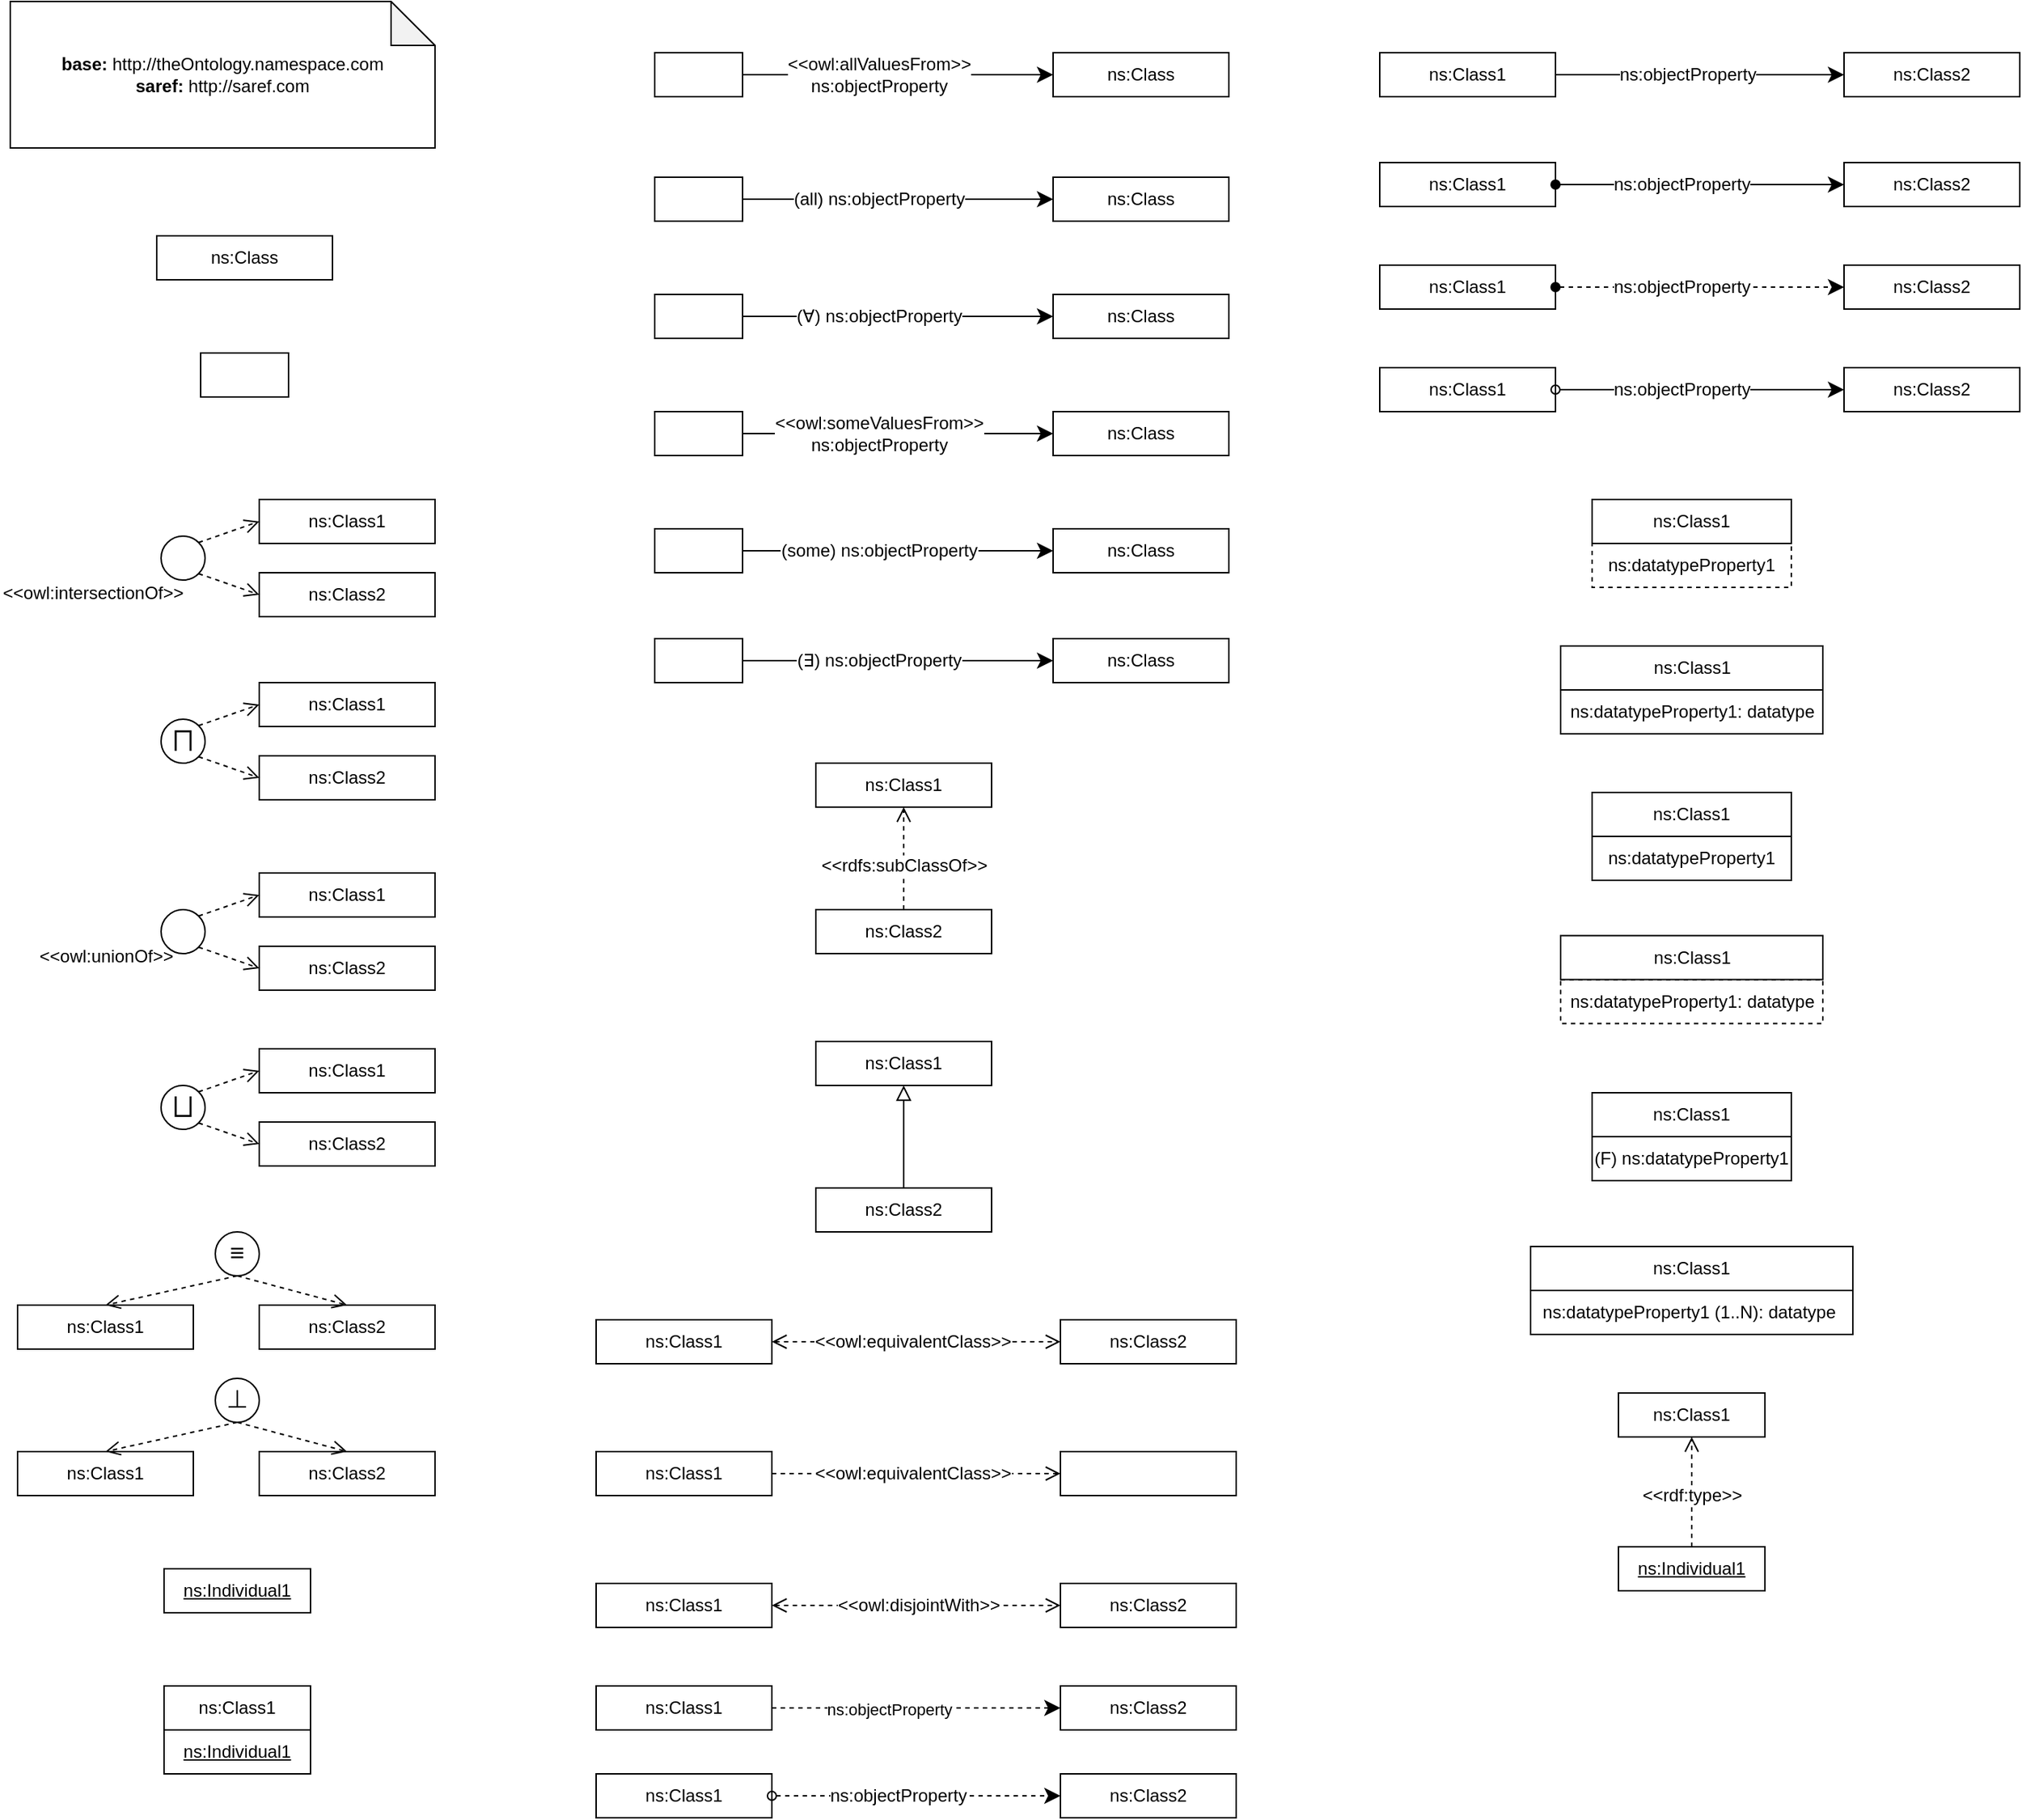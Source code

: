 <mxfile version="13.0.7" type="device"><diagram id="vLfYv7ldtUA15-8ShO6o" name="Page-1"><mxGraphModel dx="1174" dy="214" grid="1" gridSize="10" guides="1" tooltips="1" connect="1" arrows="1" fold="1" page="1" pageScale="1" pageWidth="827" pageHeight="1169" math="0" shadow="0"><root><mxCell id="0"/><mxCell id="1" parent="0"/><mxCell id="CpH8E8CzqwjmlPlX2AbG-1" value="&lt;div&gt;&lt;b&gt;base:&lt;/b&gt; http://theOntology.namespace.com&lt;/div&gt;&lt;div&gt;&lt;b&gt;saref:&lt;/b&gt; http://saref.com&lt;br&gt;&lt;/div&gt;" style="shape=note;whiteSpace=wrap;html=1;backgroundOutline=1;darkOpacity=0.05;" parent="1" vertex="1"><mxGeometry x="-740" y="40" width="290" height="100" as="geometry"/></mxCell><mxCell id="CpH8E8CzqwjmlPlX2AbG-3" value="" style="rounded=0;whiteSpace=wrap;html=1;snapToPoint=1;points=[[0.1,0],[0.2,0],[0.3,0],[0.4,0],[0.5,0],[0.6,0],[0.7,0],[0.8,0],[0.9,0],[0,0.1],[0,0.3],[0,0.5],[0,0.7],[0,0.9],[0.1,1],[0.2,1],[0.3,1],[0.4,1],[0.5,1],[0.6,1],[0.7,1],[0.8,1],[0.9,1],[1,0.1],[1,0.3],[1,0.5],[1,0.7],[1,0.9]];" parent="1" vertex="1"><mxGeometry x="-610" y="280" width="60" height="30" as="geometry"/></mxCell><mxCell id="RESOcm9XXwlTonsWA9ML-3" value="" style="ellipse;whiteSpace=wrap;html=1;aspect=fixed;" parent="1" vertex="1"><mxGeometry x="-637" y="405" width="30" height="30" as="geometry"/></mxCell><mxCell id="RESOcm9XXwlTonsWA9ML-4" value="ns:Class1" style="rounded=0;whiteSpace=wrap;html=1;snapToPoint=1;points=[[0.1,0],[0.2,0],[0.3,0],[0.4,0],[0.5,0],[0.6,0],[0.7,0],[0.8,0],[0.9,0],[0,0.1],[0,0.3],[0,0.5],[0,0.7],[0,0.9],[0.1,1],[0.2,1],[0.3,1],[0.4,1],[0.5,1],[0.6,1],[0.7,1],[0.8,1],[0.9,1],[1,0.1],[1,0.3],[1,0.5],[1,0.7],[1,0.9]];" parent="1" vertex="1"><mxGeometry x="-570" y="380" width="120" height="30" as="geometry"/></mxCell><mxCell id="RESOcm9XXwlTonsWA9ML-5" value="ns:Class2" style="rounded=0;whiteSpace=wrap;html=1;snapToPoint=1;points=[[0.1,0],[0.2,0],[0.3,0],[0.4,0],[0.5,0],[0.6,0],[0.7,0],[0.8,0],[0.9,0],[0,0.1],[0,0.3],[0,0.5],[0,0.7],[0,0.9],[0.1,1],[0.2,1],[0.3,1],[0.4,1],[0.5,1],[0.6,1],[0.7,1],[0.8,1],[0.9,1],[1,0.1],[1,0.3],[1,0.5],[1,0.7],[1,0.9]];" parent="1" vertex="1"><mxGeometry x="-570" y="430" width="120" height="30" as="geometry"/></mxCell><mxCell id="RESOcm9XXwlTonsWA9ML-6" value="" style="endArrow=open;html=1;fontColor=#000099;exitX=1;exitY=0;exitDx=0;exitDy=0;endFill=0;dashed=1;entryX=0;entryY=0.5;entryDx=0;entryDy=0;endSize=8;" parent="1" source="RESOcm9XXwlTonsWA9ML-3" target="RESOcm9XXwlTonsWA9ML-4" edge="1"><mxGeometry width="50" height="50" relative="1" as="geometry"><mxPoint x="-785" y="430" as="sourcePoint"/><mxPoint x="-627" y="430" as="targetPoint"/></mxGeometry></mxCell><mxCell id="RESOcm9XXwlTonsWA9ML-7" value="" style="endArrow=open;html=1;fontColor=#000099;exitX=1;exitY=1;exitDx=0;exitDy=0;endFill=0;dashed=1;entryX=0;entryY=0.5;entryDx=0;entryDy=0;endSize=8;" parent="1" source="RESOcm9XXwlTonsWA9ML-3" target="RESOcm9XXwlTonsWA9ML-5" edge="1"><mxGeometry width="50" height="50" relative="1" as="geometry"><mxPoint x="-601.393" y="419.393" as="sourcePoint"/><mxPoint x="-560" y="405" as="targetPoint"/></mxGeometry></mxCell><mxCell id="RESOcm9XXwlTonsWA9ML-8" value="&amp;lt;&amp;lt;owl:intersectionOf&amp;gt;&amp;gt;" style="text;whiteSpace=wrap;html=1;" parent="1" vertex="1"><mxGeometry x="-747" y="430" width="150" height="30" as="geometry"/></mxCell><mxCell id="RESOcm9XXwlTonsWA9ML-9" value="&lt;font style=&quot;font-size: 17px;&quot;&gt;⨅&lt;/font&gt;" style="ellipse;whiteSpace=wrap;html=1;aspect=fixed;fontSize=17;" parent="1" vertex="1"><mxGeometry x="-637" y="530" width="30" height="30" as="geometry"/></mxCell><mxCell id="RESOcm9XXwlTonsWA9ML-10" value="ns:Class1" style="rounded=0;whiteSpace=wrap;html=1;snapToPoint=1;points=[[0.1,0],[0.2,0],[0.3,0],[0.4,0],[0.5,0],[0.6,0],[0.7,0],[0.8,0],[0.9,0],[0,0.1],[0,0.3],[0,0.5],[0,0.7],[0,0.9],[0.1,1],[0.2,1],[0.3,1],[0.4,1],[0.5,1],[0.6,1],[0.7,1],[0.8,1],[0.9,1],[1,0.1],[1,0.3],[1,0.5],[1,0.7],[1,0.9]];" parent="1" vertex="1"><mxGeometry x="-570" y="505" width="120" height="30" as="geometry"/></mxCell><mxCell id="RESOcm9XXwlTonsWA9ML-11" value="ns:Class2" style="rounded=0;whiteSpace=wrap;html=1;snapToPoint=1;points=[[0.1,0],[0.2,0],[0.3,0],[0.4,0],[0.5,0],[0.6,0],[0.7,0],[0.8,0],[0.9,0],[0,0.1],[0,0.3],[0,0.5],[0,0.7],[0,0.9],[0.1,1],[0.2,1],[0.3,1],[0.4,1],[0.5,1],[0.6,1],[0.7,1],[0.8,1],[0.9,1],[1,0.1],[1,0.3],[1,0.5],[1,0.7],[1,0.9]];" parent="1" vertex="1"><mxGeometry x="-570" y="555" width="120" height="30" as="geometry"/></mxCell><mxCell id="RESOcm9XXwlTonsWA9ML-12" value="" style="endArrow=open;html=1;fontColor=#000099;exitX=1;exitY=0;exitDx=0;exitDy=0;endFill=0;dashed=1;entryX=0;entryY=0.5;entryDx=0;entryDy=0;endSize=8;" parent="1" source="RESOcm9XXwlTonsWA9ML-9" target="RESOcm9XXwlTonsWA9ML-10" edge="1"><mxGeometry width="50" height="50" relative="1" as="geometry"><mxPoint x="-785" y="555" as="sourcePoint"/><mxPoint x="-627" y="555" as="targetPoint"/></mxGeometry></mxCell><mxCell id="RESOcm9XXwlTonsWA9ML-13" value="" style="endArrow=open;html=1;fontColor=#000099;exitX=1;exitY=1;exitDx=0;exitDy=0;endFill=0;dashed=1;entryX=0;entryY=0.5;entryDx=0;entryDy=0;endSize=8;" parent="1" source="RESOcm9XXwlTonsWA9ML-9" target="RESOcm9XXwlTonsWA9ML-11" edge="1"><mxGeometry width="50" height="50" relative="1" as="geometry"><mxPoint x="-601.393" y="544.393" as="sourcePoint"/><mxPoint x="-560" y="530" as="targetPoint"/></mxGeometry></mxCell><mxCell id="RESOcm9XXwlTonsWA9ML-14" value="" style="ellipse;whiteSpace=wrap;html=1;aspect=fixed;" parent="1" vertex="1"><mxGeometry x="-637" y="660" width="30" height="30" as="geometry"/></mxCell><mxCell id="RESOcm9XXwlTonsWA9ML-15" value="ns:Class1" style="rounded=0;whiteSpace=wrap;html=1;snapToPoint=1;points=[[0.1,0],[0.2,0],[0.3,0],[0.4,0],[0.5,0],[0.6,0],[0.7,0],[0.8,0],[0.9,0],[0,0.1],[0,0.3],[0,0.5],[0,0.7],[0,0.9],[0.1,1],[0.2,1],[0.3,1],[0.4,1],[0.5,1],[0.6,1],[0.7,1],[0.8,1],[0.9,1],[1,0.1],[1,0.3],[1,0.5],[1,0.7],[1,0.9]];" parent="1" vertex="1"><mxGeometry x="-570" y="635" width="120" height="30" as="geometry"/></mxCell><mxCell id="RESOcm9XXwlTonsWA9ML-16" value="ns:Class2" style="rounded=0;whiteSpace=wrap;html=1;snapToPoint=1;points=[[0.1,0],[0.2,0],[0.3,0],[0.4,0],[0.5,0],[0.6,0],[0.7,0],[0.8,0],[0.9,0],[0,0.1],[0,0.3],[0,0.5],[0,0.7],[0,0.9],[0.1,1],[0.2,1],[0.3,1],[0.4,1],[0.5,1],[0.6,1],[0.7,1],[0.8,1],[0.9,1],[1,0.1],[1,0.3],[1,0.5],[1,0.7],[1,0.9]];" parent="1" vertex="1"><mxGeometry x="-570" y="685" width="120" height="30" as="geometry"/></mxCell><mxCell id="RESOcm9XXwlTonsWA9ML-17" value="" style="endArrow=open;html=1;fontColor=#000099;exitX=1;exitY=0;exitDx=0;exitDy=0;endFill=0;dashed=1;entryX=0;entryY=0.5;entryDx=0;entryDy=0;endSize=8;" parent="1" source="RESOcm9XXwlTonsWA9ML-14" target="RESOcm9XXwlTonsWA9ML-15" edge="1"><mxGeometry width="50" height="50" relative="1" as="geometry"><mxPoint x="-785" y="685" as="sourcePoint"/><mxPoint x="-627" y="685" as="targetPoint"/></mxGeometry></mxCell><mxCell id="RESOcm9XXwlTonsWA9ML-18" value="" style="endArrow=open;html=1;fontColor=#000099;exitX=1;exitY=1;exitDx=0;exitDy=0;endFill=0;dashed=1;entryX=0;entryY=0.5;entryDx=0;entryDy=0;endSize=8;" parent="1" source="RESOcm9XXwlTonsWA9ML-14" target="RESOcm9XXwlTonsWA9ML-16" edge="1"><mxGeometry width="50" height="50" relative="1" as="geometry"><mxPoint x="-601.393" y="674.393" as="sourcePoint"/><mxPoint x="-560" y="660" as="targetPoint"/></mxGeometry></mxCell><mxCell id="RESOcm9XXwlTonsWA9ML-19" value="&amp;lt;&amp;lt;owl:unionOf&amp;gt;&amp;gt;" style="text;whiteSpace=wrap;html=1;" parent="1" vertex="1"><mxGeometry x="-722" y="677.75" width="120" height="30" as="geometry"/></mxCell><mxCell id="RESOcm9XXwlTonsWA9ML-20" value="ns:Class" style="rounded=0;whiteSpace=wrap;html=1;snapToPoint=1;points=[[0.1,0],[0.2,0],[0.3,0],[0.4,0],[0.5,0],[0.6,0],[0.7,0],[0.8,0],[0.9,0],[0,0.1],[0,0.3],[0,0.5],[0,0.7],[0,0.9],[0.1,1],[0.2,1],[0.3,1],[0.4,1],[0.5,1],[0.6,1],[0.7,1],[0.8,1],[0.9,1],[1,0.1],[1,0.3],[1,0.5],[1,0.7],[1,0.9]];" parent="1" vertex="1"><mxGeometry x="-640" y="200" width="120" height="30" as="geometry"/></mxCell><mxCell id="RESOcm9XXwlTonsWA9ML-21" value="&lt;span class=&quot;st&quot;&gt;⨆&lt;/span&gt;" style="ellipse;whiteSpace=wrap;html=1;aspect=fixed;fontSize=17;" parent="1" vertex="1"><mxGeometry x="-637" y="780" width="30" height="30" as="geometry"/></mxCell><mxCell id="RESOcm9XXwlTonsWA9ML-22" value="ns:Class1" style="rounded=0;whiteSpace=wrap;html=1;snapToPoint=1;points=[[0.1,0],[0.2,0],[0.3,0],[0.4,0],[0.5,0],[0.6,0],[0.7,0],[0.8,0],[0.9,0],[0,0.1],[0,0.3],[0,0.5],[0,0.7],[0,0.9],[0.1,1],[0.2,1],[0.3,1],[0.4,1],[0.5,1],[0.6,1],[0.7,1],[0.8,1],[0.9,1],[1,0.1],[1,0.3],[1,0.5],[1,0.7],[1,0.9]];" parent="1" vertex="1"><mxGeometry x="-570" y="755" width="120" height="30" as="geometry"/></mxCell><mxCell id="RESOcm9XXwlTonsWA9ML-23" value="ns:Class2" style="rounded=0;whiteSpace=wrap;html=1;snapToPoint=1;points=[[0.1,0],[0.2,0],[0.3,0],[0.4,0],[0.5,0],[0.6,0],[0.7,0],[0.8,0],[0.9,0],[0,0.1],[0,0.3],[0,0.5],[0,0.7],[0,0.9],[0.1,1],[0.2,1],[0.3,1],[0.4,1],[0.5,1],[0.6,1],[0.7,1],[0.8,1],[0.9,1],[1,0.1],[1,0.3],[1,0.5],[1,0.7],[1,0.9]];" parent="1" vertex="1"><mxGeometry x="-570" y="805" width="120" height="30" as="geometry"/></mxCell><mxCell id="RESOcm9XXwlTonsWA9ML-24" value="" style="endArrow=open;html=1;fontColor=#000099;exitX=1;exitY=0;exitDx=0;exitDy=0;endFill=0;dashed=1;entryX=0;entryY=0.5;entryDx=0;entryDy=0;endSize=8;" parent="1" source="RESOcm9XXwlTonsWA9ML-21" target="RESOcm9XXwlTonsWA9ML-22" edge="1"><mxGeometry width="50" height="50" relative="1" as="geometry"><mxPoint x="-785" y="805" as="sourcePoint"/><mxPoint x="-627" y="805" as="targetPoint"/></mxGeometry></mxCell><mxCell id="RESOcm9XXwlTonsWA9ML-25" value="" style="endArrow=open;html=1;fontColor=#000099;exitX=1;exitY=1;exitDx=0;exitDy=0;endFill=0;dashed=1;entryX=0;entryY=0.5;entryDx=0;entryDy=0;endSize=8;" parent="1" source="RESOcm9XXwlTonsWA9ML-21" target="RESOcm9XXwlTonsWA9ML-23" edge="1"><mxGeometry width="50" height="50" relative="1" as="geometry"><mxPoint x="-601.393" y="794.393" as="sourcePoint"/><mxPoint x="-560" y="780" as="targetPoint"/></mxGeometry></mxCell><mxCell id="RESOcm9XXwlTonsWA9ML-26" value="≡" style="ellipse;whiteSpace=wrap;html=1;aspect=fixed;fontSize=17;" parent="1" vertex="1"><mxGeometry x="-600" y="880" width="30" height="30" as="geometry"/></mxCell><mxCell id="RESOcm9XXwlTonsWA9ML-27" value="ns:Class1" style="rounded=0;whiteSpace=wrap;html=1;snapToPoint=1;points=[[0.1,0],[0.2,0],[0.3,0],[0.4,0],[0.5,0],[0.6,0],[0.7,0],[0.8,0],[0.9,0],[0,0.1],[0,0.3],[0,0.5],[0,0.7],[0,0.9],[0.1,1],[0.2,1],[0.3,1],[0.4,1],[0.5,1],[0.6,1],[0.7,1],[0.8,1],[0.9,1],[1,0.1],[1,0.3],[1,0.5],[1,0.7],[1,0.9]];" parent="1" vertex="1"><mxGeometry x="-735" y="930" width="120" height="30" as="geometry"/></mxCell><mxCell id="RESOcm9XXwlTonsWA9ML-28" value="ns:Class2" style="rounded=0;whiteSpace=wrap;html=1;snapToPoint=1;points=[[0.1,0],[0.2,0],[0.3,0],[0.4,0],[0.5,0],[0.6,0],[0.7,0],[0.8,0],[0.9,0],[0,0.1],[0,0.3],[0,0.5],[0,0.7],[0,0.9],[0.1,1],[0.2,1],[0.3,1],[0.4,1],[0.5,1],[0.6,1],[0.7,1],[0.8,1],[0.9,1],[1,0.1],[1,0.3],[1,0.5],[1,0.7],[1,0.9]];" parent="1" vertex="1"><mxGeometry x="-570" y="930" width="120" height="30" as="geometry"/></mxCell><mxCell id="RESOcm9XXwlTonsWA9ML-29" value="" style="endArrow=open;html=1;fontColor=#000099;endFill=0;dashed=1;endSize=8;entryX=0.5;entryY=0;entryDx=0;entryDy=0;exitX=0.5;exitY=1;exitDx=0;exitDy=0;" parent="1" source="RESOcm9XXwlTonsWA9ML-26" target="RESOcm9XXwlTonsWA9ML-27" edge="1"><mxGeometry width="50" height="50" relative="1" as="geometry"><mxPoint x="-585" y="910.0" as="sourcePoint"/><mxPoint x="-735" y="920" as="targetPoint"/></mxGeometry></mxCell><mxCell id="RESOcm9XXwlTonsWA9ML-30" value="" style="endArrow=open;html=1;fontColor=#000099;endFill=0;dashed=1;entryX=0.5;entryY=0;entryDx=0;entryDy=0;endSize=8;exitX=0.5;exitY=1;exitDx=0;exitDy=0;" parent="1" source="RESOcm9XXwlTonsWA9ML-26" target="RESOcm9XXwlTonsWA9ML-28" edge="1"><mxGeometry width="50" height="50" relative="1" as="geometry"><mxPoint x="-530" y="906" as="sourcePoint"/><mxPoint x="-583" y="905" as="targetPoint"/></mxGeometry></mxCell><mxCell id="RESOcm9XXwlTonsWA9ML-31" value="⊥" style="ellipse;whiteSpace=wrap;html=1;aspect=fixed;fontSize=17;" parent="1" vertex="1"><mxGeometry x="-600" y="980" width="30" height="30" as="geometry"/></mxCell><mxCell id="RESOcm9XXwlTonsWA9ML-32" value="ns:Class1" style="rounded=0;whiteSpace=wrap;html=1;snapToPoint=1;points=[[0.1,0],[0.2,0],[0.3,0],[0.4,0],[0.5,0],[0.6,0],[0.7,0],[0.8,0],[0.9,0],[0,0.1],[0,0.3],[0,0.5],[0,0.7],[0,0.9],[0.1,1],[0.2,1],[0.3,1],[0.4,1],[0.5,1],[0.6,1],[0.7,1],[0.8,1],[0.9,1],[1,0.1],[1,0.3],[1,0.5],[1,0.7],[1,0.9]];" parent="1" vertex="1"><mxGeometry x="-735" y="1030" width="120" height="30" as="geometry"/></mxCell><mxCell id="RESOcm9XXwlTonsWA9ML-33" value="ns:Class2" style="rounded=0;whiteSpace=wrap;html=1;snapToPoint=1;points=[[0.1,0],[0.2,0],[0.3,0],[0.4,0],[0.5,0],[0.6,0],[0.7,0],[0.8,0],[0.9,0],[0,0.1],[0,0.3],[0,0.5],[0,0.7],[0,0.9],[0.1,1],[0.2,1],[0.3,1],[0.4,1],[0.5,1],[0.6,1],[0.7,1],[0.8,1],[0.9,1],[1,0.1],[1,0.3],[1,0.5],[1,0.7],[1,0.9]];" parent="1" vertex="1"><mxGeometry x="-570" y="1030" width="120" height="30" as="geometry"/></mxCell><mxCell id="RESOcm9XXwlTonsWA9ML-34" value="" style="endArrow=open;html=1;fontColor=#000099;endFill=0;dashed=1;endSize=8;entryX=0.5;entryY=0;entryDx=0;entryDy=0;exitX=0.5;exitY=1;exitDx=0;exitDy=0;" parent="1" source="RESOcm9XXwlTonsWA9ML-31" target="RESOcm9XXwlTonsWA9ML-32" edge="1"><mxGeometry width="50" height="50" relative="1" as="geometry"><mxPoint x="-585.0" y="1010" as="sourcePoint"/><mxPoint x="-735" y="1020" as="targetPoint"/></mxGeometry></mxCell><mxCell id="RESOcm9XXwlTonsWA9ML-35" value="" style="endArrow=open;html=1;fontColor=#000099;endFill=0;dashed=1;entryX=0.5;entryY=0;entryDx=0;entryDy=0;endSize=8;exitX=0.5;exitY=1;exitDx=0;exitDy=0;" parent="1" source="RESOcm9XXwlTonsWA9ML-31" target="RESOcm9XXwlTonsWA9ML-33" edge="1"><mxGeometry width="50" height="50" relative="1" as="geometry"><mxPoint x="-530" y="1006" as="sourcePoint"/><mxPoint x="-583" y="1005" as="targetPoint"/></mxGeometry></mxCell><mxCell id="CNnRpFoCZ1NMO9MdKtey-1" value="&lt;u&gt;ns:Individual1&lt;/u&gt;" style="rounded=0;whiteSpace=wrap;html=1;snapToPoint=1;points=[[0.1,0],[0.2,0],[0.3,0],[0.4,0],[0.5,0],[0.6,0],[0.7,0],[0.8,0],[0.9,0],[0,0.1],[0,0.3],[0,0.5],[0,0.7],[0,0.9],[0.1,1],[0.2,1],[0.3,1],[0.4,1],[0.5,1],[0.6,1],[0.7,1],[0.8,1],[0.9,1],[1,0.1],[1,0.3],[1,0.5],[1,0.7],[1,0.9]];" parent="1" vertex="1"><mxGeometry x="-635" y="1110" width="100" height="30" as="geometry"/></mxCell><mxCell id="CNnRpFoCZ1NMO9MdKtey-2" value="ns:Class1" style="rounded=0;whiteSpace=wrap;html=1;snapToPoint=1;points=[[0.1,0],[0.2,0],[0.3,0],[0.4,0],[0.5,0],[0.6,0],[0.7,0],[0.8,0],[0.9,0],[0,0.1],[0,0.3],[0,0.5],[0,0.7],[0,0.9],[0.1,1],[0.2,1],[0.3,1],[0.4,1],[0.5,1],[0.6,1],[0.7,1],[0.8,1],[0.9,1],[1,0.1],[1,0.3],[1,0.5],[1,0.7],[1,0.9]];" parent="1" vertex="1"><mxGeometry x="-635" y="1190" width="100" height="30" as="geometry"/></mxCell><mxCell id="CNnRpFoCZ1NMO9MdKtey-3" value="&lt;u&gt;ns:Individual1&lt;/u&gt;" style="rounded=0;whiteSpace=wrap;html=1;snapToPoint=1;points=[[0.1,0],[0.2,0],[0.3,0],[0.4,0],[0.5,0],[0.6,0],[0.7,0],[0.8,0],[0.9,0],[0,0.1],[0,0.3],[0,0.5],[0,0.7],[0,0.9],[0.1,1],[0.2,1],[0.3,1],[0.4,1],[0.5,1],[0.6,1],[0.7,1],[0.8,1],[0.9,1],[1,0.1],[1,0.3],[1,0.5],[1,0.7],[1,0.9]];" parent="1" vertex="1"><mxGeometry x="-635" y="1220" width="100" height="30" as="geometry"/></mxCell><mxCell id="CNnRpFoCZ1NMO9MdKtey-4" value="" style="rounded=0;whiteSpace=wrap;html=1;snapToPoint=1;points=[[0.1,0],[0.2,0],[0.3,0],[0.4,0],[0.5,0],[0.6,0],[0.7,0],[0.8,0],[0.9,0],[0,0.1],[0,0.3],[0,0.5],[0,0.7],[0,0.9],[0.1,1],[0.2,1],[0.3,1],[0.4,1],[0.5,1],[0.6,1],[0.7,1],[0.8,1],[0.9,1],[1,0.1],[1,0.3],[1,0.5],[1,0.7],[1,0.9]];" parent="1" vertex="1"><mxGeometry x="-300" y="75" width="60" height="30" as="geometry"/></mxCell><mxCell id="CNnRpFoCZ1NMO9MdKtey-5" value="ns:Class" style="rounded=0;whiteSpace=wrap;html=1;snapToPoint=1;points=[[0.1,0],[0.2,0],[0.3,0],[0.4,0],[0.5,0],[0.6,0],[0.7,0],[0.8,0],[0.9,0],[0,0.1],[0,0.3],[0,0.5],[0,0.7],[0,0.9],[0.1,1],[0.2,1],[0.3,1],[0.4,1],[0.5,1],[0.6,1],[0.7,1],[0.8,1],[0.9,1],[1,0.1],[1,0.3],[1,0.5],[1,0.7],[1,0.9]];" parent="1" vertex="1"><mxGeometry x="-28" y="75" width="120" height="30" as="geometry"/></mxCell><mxCell id="CNnRpFoCZ1NMO9MdKtey-6" value="" style="endArrow=classic;html=1;exitX=1;exitY=0.5;exitDx=0;exitDy=0;entryX=0;entryY=0.5;entryDx=0;entryDy=0;endSize=8;" parent="1" source="CNnRpFoCZ1NMO9MdKtey-4" target="CNnRpFoCZ1NMO9MdKtey-5" edge="1"><mxGeometry width="50" height="50" relative="1" as="geometry"><mxPoint x="-105" y="305" as="sourcePoint"/><mxPoint x="-55" y="255" as="targetPoint"/></mxGeometry></mxCell><mxCell id="CNnRpFoCZ1NMO9MdKtey-7" value="&lt;div&gt;&lt;div&gt;&amp;lt;&amp;lt;owl:allValuesFrom&amp;gt;&amp;gt;&lt;/div&gt;ns:objectProperty&lt;/div&gt;" style="text;html=1;align=center;verticalAlign=middle;resizable=0;points=[];labelBackgroundColor=#ffffff;" parent="CNnRpFoCZ1NMO9MdKtey-6" vertex="1" connectable="0"><mxGeometry x="-0.127" relative="1" as="geometry"><mxPoint as="offset"/></mxGeometry></mxCell><mxCell id="CNnRpFoCZ1NMO9MdKtey-8" value="" style="rounded=0;whiteSpace=wrap;html=1;snapToPoint=1;points=[[0.1,0],[0.2,0],[0.3,0],[0.4,0],[0.5,0],[0.6,0],[0.7,0],[0.8,0],[0.9,0],[0,0.1],[0,0.3],[0,0.5],[0,0.7],[0,0.9],[0.1,1],[0.2,1],[0.3,1],[0.4,1],[0.5,1],[0.6,1],[0.7,1],[0.8,1],[0.9,1],[1,0.1],[1,0.3],[1,0.5],[1,0.7],[1,0.9]];" parent="1" vertex="1"><mxGeometry x="-300" y="160" width="60" height="30" as="geometry"/></mxCell><mxCell id="CNnRpFoCZ1NMO9MdKtey-9" value="ns:Class" style="rounded=0;whiteSpace=wrap;html=1;snapToPoint=1;points=[[0.1,0],[0.2,0],[0.3,0],[0.4,0],[0.5,0],[0.6,0],[0.7,0],[0.8,0],[0.9,0],[0,0.1],[0,0.3],[0,0.5],[0,0.7],[0,0.9],[0.1,1],[0.2,1],[0.3,1],[0.4,1],[0.5,1],[0.6,1],[0.7,1],[0.8,1],[0.9,1],[1,0.1],[1,0.3],[1,0.5],[1,0.7],[1,0.9]];" parent="1" vertex="1"><mxGeometry x="-28" y="160" width="120" height="30" as="geometry"/></mxCell><mxCell id="CNnRpFoCZ1NMO9MdKtey-10" value="" style="endArrow=classic;html=1;exitX=1;exitY=0.5;exitDx=0;exitDy=0;endSize=8;entryX=0;entryY=0.5;entryDx=0;entryDy=0;" parent="1" source="CNnRpFoCZ1NMO9MdKtey-8" target="CNnRpFoCZ1NMO9MdKtey-9" edge="1"><mxGeometry width="50" height="50" relative="1" as="geometry"><mxPoint x="-105" y="390" as="sourcePoint"/><mxPoint x="-45" y="180" as="targetPoint"/></mxGeometry></mxCell><mxCell id="CNnRpFoCZ1NMO9MdKtey-11" value="(all) ns:objectProperty" style="text;html=1;align=center;verticalAlign=middle;resizable=0;points=[];labelBackgroundColor=#ffffff;" parent="CNnRpFoCZ1NMO9MdKtey-10" vertex="1" connectable="0"><mxGeometry x="-0.127" relative="1" as="geometry"><mxPoint as="offset"/></mxGeometry></mxCell><mxCell id="CNnRpFoCZ1NMO9MdKtey-12" value="" style="rounded=0;whiteSpace=wrap;html=1;snapToPoint=1;points=[[0.1,0],[0.2,0],[0.3,0],[0.4,0],[0.5,0],[0.6,0],[0.7,0],[0.8,0],[0.9,0],[0,0.1],[0,0.3],[0,0.5],[0,0.7],[0,0.9],[0.1,1],[0.2,1],[0.3,1],[0.4,1],[0.5,1],[0.6,1],[0.7,1],[0.8,1],[0.9,1],[1,0.1],[1,0.3],[1,0.5],[1,0.7],[1,0.9]];" parent="1" vertex="1"><mxGeometry x="-300" y="240" width="60" height="30" as="geometry"/></mxCell><mxCell id="CNnRpFoCZ1NMO9MdKtey-13" value="ns:Class" style="rounded=0;whiteSpace=wrap;html=1;snapToPoint=1;points=[[0.1,0],[0.2,0],[0.3,0],[0.4,0],[0.5,0],[0.6,0],[0.7,0],[0.8,0],[0.9,0],[0,0.1],[0,0.3],[0,0.5],[0,0.7],[0,0.9],[0.1,1],[0.2,1],[0.3,1],[0.4,1],[0.5,1],[0.6,1],[0.7,1],[0.8,1],[0.9,1],[1,0.1],[1,0.3],[1,0.5],[1,0.7],[1,0.9]];" parent="1" vertex="1"><mxGeometry x="-28" y="240" width="120" height="30" as="geometry"/></mxCell><mxCell id="CNnRpFoCZ1NMO9MdKtey-14" value="" style="endArrow=classic;html=1;exitX=1;exitY=0.5;exitDx=0;exitDy=0;entryX=0;entryY=0.5;entryDx=0;entryDy=0;endSize=8;" parent="1" source="CNnRpFoCZ1NMO9MdKtey-12" target="CNnRpFoCZ1NMO9MdKtey-13" edge="1"><mxGeometry width="50" height="50" relative="1" as="geometry"><mxPoint x="-105" y="470" as="sourcePoint"/><mxPoint x="-55" y="420" as="targetPoint"/></mxGeometry></mxCell><mxCell id="CNnRpFoCZ1NMO9MdKtey-15" value="&lt;div&gt;(&lt;span class=&quot;ILfuVd NA6bn&quot;&gt;&lt;span class=&quot;e24Kjd&quot;&gt;∀&lt;/span&gt;&lt;/span&gt;) ns:objectProperty&lt;/div&gt;" style="text;html=1;align=center;verticalAlign=middle;resizable=0;points=[];labelBackgroundColor=#ffffff;" parent="CNnRpFoCZ1NMO9MdKtey-14" vertex="1" connectable="0"><mxGeometry x="-0.127" relative="1" as="geometry"><mxPoint as="offset"/></mxGeometry></mxCell><mxCell id="CNnRpFoCZ1NMO9MdKtey-16" value="" style="rounded=0;whiteSpace=wrap;html=1;snapToPoint=1;points=[[0.1,0],[0.2,0],[0.3,0],[0.4,0],[0.5,0],[0.6,0],[0.7,0],[0.8,0],[0.9,0],[0,0.1],[0,0.3],[0,0.5],[0,0.7],[0,0.9],[0.1,1],[0.2,1],[0.3,1],[0.4,1],[0.5,1],[0.6,1],[0.7,1],[0.8,1],[0.9,1],[1,0.1],[1,0.3],[1,0.5],[1,0.7],[1,0.9]];" parent="1" vertex="1"><mxGeometry x="-300" y="320" width="60" height="30" as="geometry"/></mxCell><mxCell id="CNnRpFoCZ1NMO9MdKtey-17" value="ns:Class" style="rounded=0;whiteSpace=wrap;html=1;snapToPoint=1;points=[[0.1,0],[0.2,0],[0.3,0],[0.4,0],[0.5,0],[0.6,0],[0.7,0],[0.8,0],[0.9,0],[0,0.1],[0,0.3],[0,0.5],[0,0.7],[0,0.9],[0.1,1],[0.2,1],[0.3,1],[0.4,1],[0.5,1],[0.6,1],[0.7,1],[0.8,1],[0.9,1],[1,0.1],[1,0.3],[1,0.5],[1,0.7],[1,0.9]];" parent="1" vertex="1"><mxGeometry x="-28" y="320" width="120" height="30" as="geometry"/></mxCell><mxCell id="CNnRpFoCZ1NMO9MdKtey-18" value="" style="endArrow=classic;html=1;exitX=1;exitY=0.5;exitDx=0;exitDy=0;entryX=0;entryY=0.5;entryDx=0;entryDy=0;endSize=8;" parent="1" source="CNnRpFoCZ1NMO9MdKtey-16" target="CNnRpFoCZ1NMO9MdKtey-17" edge="1"><mxGeometry width="50" height="50" relative="1" as="geometry"><mxPoint x="-105" y="550" as="sourcePoint"/><mxPoint x="-55" y="500" as="targetPoint"/></mxGeometry></mxCell><mxCell id="CNnRpFoCZ1NMO9MdKtey-19" value="&lt;div&gt;&lt;div&gt;&amp;lt;&amp;lt;owl:someValuesFrom&amp;gt;&amp;gt;&lt;/div&gt;ns:objectProperty&lt;/div&gt;" style="text;html=1;align=center;verticalAlign=middle;resizable=0;points=[];labelBackgroundColor=#ffffff;" parent="CNnRpFoCZ1NMO9MdKtey-18" vertex="1" connectable="0"><mxGeometry x="-0.127" relative="1" as="geometry"><mxPoint as="offset"/></mxGeometry></mxCell><mxCell id="CNnRpFoCZ1NMO9MdKtey-20" value="" style="rounded=0;whiteSpace=wrap;html=1;snapToPoint=1;points=[[0.1,0],[0.2,0],[0.3,0],[0.4,0],[0.5,0],[0.6,0],[0.7,0],[0.8,0],[0.9,0],[0,0.1],[0,0.3],[0,0.5],[0,0.7],[0,0.9],[0.1,1],[0.2,1],[0.3,1],[0.4,1],[0.5,1],[0.6,1],[0.7,1],[0.8,1],[0.9,1],[1,0.1],[1,0.3],[1,0.5],[1,0.7],[1,0.9]];" parent="1" vertex="1"><mxGeometry x="-300" y="400" width="60" height="30" as="geometry"/></mxCell><mxCell id="CNnRpFoCZ1NMO9MdKtey-21" value="ns:Class" style="rounded=0;whiteSpace=wrap;html=1;snapToPoint=1;points=[[0.1,0],[0.2,0],[0.3,0],[0.4,0],[0.5,0],[0.6,0],[0.7,0],[0.8,0],[0.9,0],[0,0.1],[0,0.3],[0,0.5],[0,0.7],[0,0.9],[0.1,1],[0.2,1],[0.3,1],[0.4,1],[0.5,1],[0.6,1],[0.7,1],[0.8,1],[0.9,1],[1,0.1],[1,0.3],[1,0.5],[1,0.7],[1,0.9]];" parent="1" vertex="1"><mxGeometry x="-28" y="400" width="120" height="30" as="geometry"/></mxCell><mxCell id="CNnRpFoCZ1NMO9MdKtey-22" value="" style="endArrow=classic;html=1;exitX=1;exitY=0.5;exitDx=0;exitDy=0;entryX=0;entryY=0.5;entryDx=0;entryDy=0;endSize=8;" parent="1" source="CNnRpFoCZ1NMO9MdKtey-20" target="CNnRpFoCZ1NMO9MdKtey-21" edge="1"><mxGeometry width="50" height="50" relative="1" as="geometry"><mxPoint x="-105" y="630" as="sourcePoint"/><mxPoint x="-55" y="580" as="targetPoint"/></mxGeometry></mxCell><mxCell id="CNnRpFoCZ1NMO9MdKtey-23" value="(some) ns:objectProperty" style="text;html=1;align=center;verticalAlign=middle;resizable=0;points=[];labelBackgroundColor=#ffffff;" parent="CNnRpFoCZ1NMO9MdKtey-22" vertex="1" connectable="0"><mxGeometry x="-0.127" relative="1" as="geometry"><mxPoint as="offset"/></mxGeometry></mxCell><mxCell id="CNnRpFoCZ1NMO9MdKtey-24" value="" style="rounded=0;whiteSpace=wrap;html=1;snapToPoint=1;points=[[0.1,0],[0.2,0],[0.3,0],[0.4,0],[0.5,0],[0.6,0],[0.7,0],[0.8,0],[0.9,0],[0,0.1],[0,0.3],[0,0.5],[0,0.7],[0,0.9],[0.1,1],[0.2,1],[0.3,1],[0.4,1],[0.5,1],[0.6,1],[0.7,1],[0.8,1],[0.9,1],[1,0.1],[1,0.3],[1,0.5],[1,0.7],[1,0.9]];" parent="1" vertex="1"><mxGeometry x="-300" y="475" width="60" height="30" as="geometry"/></mxCell><mxCell id="CNnRpFoCZ1NMO9MdKtey-25" value="ns:Class" style="rounded=0;whiteSpace=wrap;html=1;snapToPoint=1;points=[[0.1,0],[0.2,0],[0.3,0],[0.4,0],[0.5,0],[0.6,0],[0.7,0],[0.8,0],[0.9,0],[0,0.1],[0,0.3],[0,0.5],[0,0.7],[0,0.9],[0.1,1],[0.2,1],[0.3,1],[0.4,1],[0.5,1],[0.6,1],[0.7,1],[0.8,1],[0.9,1],[1,0.1],[1,0.3],[1,0.5],[1,0.7],[1,0.9]];" parent="1" vertex="1"><mxGeometry x="-28" y="475" width="120" height="30" as="geometry"/></mxCell><mxCell id="CNnRpFoCZ1NMO9MdKtey-26" value="" style="endArrow=classic;html=1;exitX=1;exitY=0.5;exitDx=0;exitDy=0;entryX=0;entryY=0.5;entryDx=0;entryDy=0;endSize=8;" parent="1" source="CNnRpFoCZ1NMO9MdKtey-24" target="CNnRpFoCZ1NMO9MdKtey-25" edge="1"><mxGeometry width="50" height="50" relative="1" as="geometry"><mxPoint x="-105" y="705" as="sourcePoint"/><mxPoint x="-55" y="655" as="targetPoint"/></mxGeometry></mxCell><mxCell id="CNnRpFoCZ1NMO9MdKtey-27" value="&lt;div&gt;(&lt;span class=&quot;ILfuVd NA6bn&quot;&gt;&lt;span class=&quot;e24Kjd&quot;&gt;∃&lt;/span&gt;&lt;/span&gt;) ns:objectProperty&lt;/div&gt;" style="text;html=1;align=center;verticalAlign=middle;resizable=0;points=[];labelBackgroundColor=#ffffff;" parent="CNnRpFoCZ1NMO9MdKtey-26" vertex="1" connectable="0"><mxGeometry x="-0.127" relative="1" as="geometry"><mxPoint as="offset"/></mxGeometry></mxCell><mxCell id="CNnRpFoCZ1NMO9MdKtey-28" value="" style="endArrow=open;html=1;fontColor=#000099;exitX=0.5;exitY=0;exitDx=0;exitDy=0;endFill=0;dashed=1;entryX=0.5;entryY=1;entryDx=0;entryDy=0;endSize=8;" parent="1" source="CNnRpFoCZ1NMO9MdKtey-31" target="CNnRpFoCZ1NMO9MdKtey-30" edge="1"><mxGeometry width="50" height="50" relative="1" as="geometry"><mxPoint x="-415" y="600" as="sourcePoint"/><mxPoint x="-257.0" y="600" as="targetPoint"/></mxGeometry></mxCell><mxCell id="CNnRpFoCZ1NMO9MdKtey-29" value="&amp;lt;&amp;lt;rdfs:subClassOf&amp;gt;&amp;gt;" style="text;html=1;align=center;verticalAlign=middle;resizable=0;points=[];fontColor=#000000;labelBackgroundColor=#ffffff;" parent="CNnRpFoCZ1NMO9MdKtey-28" vertex="1" connectable="0"><mxGeometry x="-0.328" relative="1" as="geometry"><mxPoint y="-7.14" as="offset"/></mxGeometry></mxCell><mxCell id="CNnRpFoCZ1NMO9MdKtey-30" value="ns:Class1" style="rounded=0;whiteSpace=wrap;html=1;snapToPoint=1;points=[[0.1,0],[0.2,0],[0.3,0],[0.4,0],[0.5,0],[0.6,0],[0.7,0],[0.8,0],[0.9,0],[0,0.1],[0,0.3],[0,0.5],[0,0.7],[0,0.9],[0.1,1],[0.2,1],[0.3,1],[0.4,1],[0.5,1],[0.6,1],[0.7,1],[0.8,1],[0.9,1],[1,0.1],[1,0.3],[1,0.5],[1,0.7],[1,0.9]];" parent="1" vertex="1"><mxGeometry x="-190" y="560" width="120" height="30" as="geometry"/></mxCell><mxCell id="CNnRpFoCZ1NMO9MdKtey-31" value="ns:Class2" style="rounded=0;whiteSpace=wrap;html=1;snapToPoint=1;points=[[0.1,0],[0.2,0],[0.3,0],[0.4,0],[0.5,0],[0.6,0],[0.7,0],[0.8,0],[0.9,0],[0,0.1],[0,0.3],[0,0.5],[0,0.7],[0,0.9],[0.1,1],[0.2,1],[0.3,1],[0.4,1],[0.5,1],[0.6,1],[0.7,1],[0.8,1],[0.9,1],[1,0.1],[1,0.3],[1,0.5],[1,0.7],[1,0.9]];" parent="1" vertex="1"><mxGeometry x="-190" y="660" width="120" height="30" as="geometry"/></mxCell><mxCell id="CNnRpFoCZ1NMO9MdKtey-32" value="" style="endArrow=block;html=1;fontColor=#000099;exitX=0.5;exitY=0;exitDx=0;exitDy=0;endFill=0;entryX=0.5;entryY=1;entryDx=0;entryDy=0;endSize=8;" parent="1" source="CNnRpFoCZ1NMO9MdKtey-34" target="CNnRpFoCZ1NMO9MdKtey-33" edge="1"><mxGeometry width="50" height="50" relative="1" as="geometry"><mxPoint x="-415" y="790" as="sourcePoint"/><mxPoint x="-257.0" y="790" as="targetPoint"/></mxGeometry></mxCell><mxCell id="CNnRpFoCZ1NMO9MdKtey-33" value="ns:Class1" style="rounded=0;whiteSpace=wrap;html=1;snapToPoint=1;points=[[0.1,0],[0.2,0],[0.3,0],[0.4,0],[0.5,0],[0.6,0],[0.7,0],[0.8,0],[0.9,0],[0,0.1],[0,0.3],[0,0.5],[0,0.7],[0,0.9],[0.1,1],[0.2,1],[0.3,1],[0.4,1],[0.5,1],[0.6,1],[0.7,1],[0.8,1],[0.9,1],[1,0.1],[1,0.3],[1,0.5],[1,0.7],[1,0.9]];" parent="1" vertex="1"><mxGeometry x="-190" y="750" width="120" height="30" as="geometry"/></mxCell><mxCell id="CNnRpFoCZ1NMO9MdKtey-34" value="ns:Class2" style="rounded=0;whiteSpace=wrap;html=1;snapToPoint=1;points=[[0.1,0],[0.2,0],[0.3,0],[0.4,0],[0.5,0],[0.6,0],[0.7,0],[0.8,0],[0.9,0],[0,0.1],[0,0.3],[0,0.5],[0,0.7],[0,0.9],[0.1,1],[0.2,1],[0.3,1],[0.4,1],[0.5,1],[0.6,1],[0.7,1],[0.8,1],[0.9,1],[1,0.1],[1,0.3],[1,0.5],[1,0.7],[1,0.9]];" parent="1" vertex="1"><mxGeometry x="-190" y="850" width="120" height="30" as="geometry"/></mxCell><mxCell id="CNnRpFoCZ1NMO9MdKtey-35" value="" style="endArrow=open;html=1;fontColor=#000099;exitX=1;exitY=0.5;exitDx=0;exitDy=0;endFill=0;dashed=1;entryX=0;entryY=0.5;entryDx=0;entryDy=0;endSize=8;startArrow=open;startFill=0;startSize=8;" parent="1" source="CNnRpFoCZ1NMO9MdKtey-38" target="CNnRpFoCZ1NMO9MdKtey-37" edge="1"><mxGeometry width="50" height="50" relative="1" as="geometry"><mxPoint x="-275" y="1005" as="sourcePoint"/><mxPoint x="-110.0" y="1018.0" as="targetPoint"/></mxGeometry></mxCell><mxCell id="CNnRpFoCZ1NMO9MdKtey-36" value="&amp;lt;&amp;lt;owl:equivalentClass&amp;gt;&amp;gt;" style="text;html=1;align=center;verticalAlign=middle;resizable=0;points=[];fontColor=#000000;labelBackgroundColor=#ffffff;" parent="CNnRpFoCZ1NMO9MdKtey-35" vertex="1" connectable="0"><mxGeometry x="-0.328" relative="1" as="geometry"><mxPoint x="29.29" as="offset"/></mxGeometry></mxCell><mxCell id="CNnRpFoCZ1NMO9MdKtey-37" value="ns:Class2" style="rounded=0;whiteSpace=wrap;html=1;snapToPoint=1;points=[[0.1,0],[0.2,0],[0.3,0],[0.4,0],[0.5,0],[0.6,0],[0.7,0],[0.8,0],[0.9,0],[0,0.1],[0,0.3],[0,0.5],[0,0.7],[0,0.9],[0.1,1],[0.2,1],[0.3,1],[0.4,1],[0.5,1],[0.6,1],[0.7,1],[0.8,1],[0.9,1],[1,0.1],[1,0.3],[1,0.5],[1,0.7],[1,0.9]];" parent="1" vertex="1"><mxGeometry x="-23" y="940" width="120" height="30" as="geometry"/></mxCell><mxCell id="CNnRpFoCZ1NMO9MdKtey-38" value="ns:Class1" style="rounded=0;whiteSpace=wrap;html=1;snapToPoint=1;points=[[0.1,0],[0.2,0],[0.3,0],[0.4,0],[0.5,0],[0.6,0],[0.7,0],[0.8,0],[0.9,0],[0,0.1],[0,0.3],[0,0.5],[0,0.7],[0,0.9],[0.1,1],[0.2,1],[0.3,1],[0.4,1],[0.5,1],[0.6,1],[0.7,1],[0.8,1],[0.9,1],[1,0.1],[1,0.3],[1,0.5],[1,0.7],[1,0.9]];" parent="1" vertex="1"><mxGeometry x="-340" y="940" width="120" height="30" as="geometry"/></mxCell><mxCell id="CNnRpFoCZ1NMO9MdKtey-39" value="" style="rounded=0;whiteSpace=wrap;html=1;snapToPoint=1;points=[[0.1,0],[0.2,0],[0.3,0],[0.4,0],[0.5,0],[0.6,0],[0.7,0],[0.8,0],[0.9,0],[0,0.1],[0,0.3],[0,0.5],[0,0.7],[0,0.9],[0.1,1],[0.2,1],[0.3,1],[0.4,1],[0.5,1],[0.6,1],[0.7,1],[0.8,1],[0.9,1],[1,0.1],[1,0.3],[1,0.5],[1,0.7],[1,0.9]];" parent="1" vertex="1"><mxGeometry x="-23" y="1030" width="120" height="30" as="geometry"/></mxCell><mxCell id="CNnRpFoCZ1NMO9MdKtey-40" value="ns:Class1" style="rounded=0;whiteSpace=wrap;html=1;snapToPoint=1;points=[[0.1,0],[0.2,0],[0.3,0],[0.4,0],[0.5,0],[0.6,0],[0.7,0],[0.8,0],[0.9,0],[0,0.1],[0,0.3],[0,0.5],[0,0.7],[0,0.9],[0.1,1],[0.2,1],[0.3,1],[0.4,1],[0.5,1],[0.6,1],[0.7,1],[0.8,1],[0.9,1],[1,0.1],[1,0.3],[1,0.5],[1,0.7],[1,0.9]];" parent="1" vertex="1"><mxGeometry x="-340" y="1030" width="120" height="30" as="geometry"/></mxCell><mxCell id="CNnRpFoCZ1NMO9MdKtey-41" value="" style="endArrow=open;html=1;fontColor=#000099;exitX=1;exitY=0.5;exitDx=0;exitDy=0;endFill=0;dashed=1;entryX=0;entryY=0.5;entryDx=0;entryDy=0;endSize=8;startArrow=none;startFill=0;startSize=8;" parent="1" source="CNnRpFoCZ1NMO9MdKtey-40" target="CNnRpFoCZ1NMO9MdKtey-39" edge="1"><mxGeometry width="50" height="50" relative="1" as="geometry"><mxPoint x="-203" y="896.0" as="sourcePoint"/><mxPoint x="-6" y="896.0" as="targetPoint"/></mxGeometry></mxCell><mxCell id="CNnRpFoCZ1NMO9MdKtey-42" value="&amp;lt;&amp;lt;owl:equivalentClass&amp;gt;&amp;gt;" style="text;html=1;align=center;verticalAlign=middle;resizable=0;points=[];fontColor=#000000;labelBackgroundColor=#ffffff;" parent="CNnRpFoCZ1NMO9MdKtey-41" vertex="1" connectable="0"><mxGeometry x="-0.328" relative="1" as="geometry"><mxPoint x="29.29" as="offset"/></mxGeometry></mxCell><mxCell id="CNnRpFoCZ1NMO9MdKtey-43" value="" style="endArrow=open;html=1;fontColor=#000099;exitX=1;exitY=0.5;exitDx=0;exitDy=0;endFill=0;dashed=1;entryX=0;entryY=0.5;entryDx=0;entryDy=0;endSize=8;startArrow=open;startFill=0;startSize=8;" parent="1" source="CNnRpFoCZ1NMO9MdKtey-46" target="CNnRpFoCZ1NMO9MdKtey-45" edge="1"><mxGeometry width="50" height="50" relative="1" as="geometry"><mxPoint x="-275" y="1185" as="sourcePoint"/><mxPoint x="-110.0" y="1198.0" as="targetPoint"/></mxGeometry></mxCell><mxCell id="CNnRpFoCZ1NMO9MdKtey-44" value="&amp;lt;&amp;lt;owl:disjointWith&amp;gt;&amp;gt;" style="text;html=1;align=center;verticalAlign=middle;resizable=0;points=[];fontColor=#000000;labelBackgroundColor=#ffffff;" parent="CNnRpFoCZ1NMO9MdKtey-43" vertex="1" connectable="0"><mxGeometry x="-0.328" relative="1" as="geometry"><mxPoint x="34.17" as="offset"/></mxGeometry></mxCell><mxCell id="CNnRpFoCZ1NMO9MdKtey-45" value="ns:Class2" style="rounded=0;whiteSpace=wrap;html=1;snapToPoint=1;points=[[0.1,0],[0.2,0],[0.3,0],[0.4,0],[0.5,0],[0.6,0],[0.7,0],[0.8,0],[0.9,0],[0,0.1],[0,0.3],[0,0.5],[0,0.7],[0,0.9],[0.1,1],[0.2,1],[0.3,1],[0.4,1],[0.5,1],[0.6,1],[0.7,1],[0.8,1],[0.9,1],[1,0.1],[1,0.3],[1,0.5],[1,0.7],[1,0.9]];" parent="1" vertex="1"><mxGeometry x="-23" y="1120" width="120" height="30" as="geometry"/></mxCell><mxCell id="CNnRpFoCZ1NMO9MdKtey-46" value="ns:Class1" style="rounded=0;whiteSpace=wrap;html=1;snapToPoint=1;points=[[0.1,0],[0.2,0],[0.3,0],[0.4,0],[0.5,0],[0.6,0],[0.7,0],[0.8,0],[0.9,0],[0,0.1],[0,0.3],[0,0.5],[0,0.7],[0,0.9],[0.1,1],[0.2,1],[0.3,1],[0.4,1],[0.5,1],[0.6,1],[0.7,1],[0.8,1],[0.9,1],[1,0.1],[1,0.3],[1,0.5],[1,0.7],[1,0.9]];" parent="1" vertex="1"><mxGeometry x="-340" y="1120" width="120" height="30" as="geometry"/></mxCell><mxCell id="a6tyx1L_GK5Mp3xEn_nI-1" value="ns:Class2" style="rounded=0;whiteSpace=wrap;html=1;snapToPoint=1;points=[[0.1,0],[0.2,0],[0.3,0],[0.4,0],[0.5,0],[0.6,0],[0.7,0],[0.8,0],[0.9,0],[0,0.1],[0,0.3],[0,0.5],[0,0.7],[0,0.9],[0.1,1],[0.2,1],[0.3,1],[0.4,1],[0.5,1],[0.6,1],[0.7,1],[0.8,1],[0.9,1],[1,0.1],[1,0.3],[1,0.5],[1,0.7],[1,0.9]];" parent="1" vertex="1"><mxGeometry x="-23" y="1190" width="120" height="30" as="geometry"/></mxCell><mxCell id="a6tyx1L_GK5Mp3xEn_nI-2" value="ns:Class1" style="rounded=0;whiteSpace=wrap;html=1;snapToPoint=1;points=[[0.1,0],[0.2,0],[0.3,0],[0.4,0],[0.5,0],[0.6,0],[0.7,0],[0.8,0],[0.9,0],[0,0.1],[0,0.3],[0,0.5],[0,0.7],[0,0.9],[0.1,1],[0.2,1],[0.3,1],[0.4,1],[0.5,1],[0.6,1],[0.7,1],[0.8,1],[0.9,1],[1,0.1],[1,0.3],[1,0.5],[1,0.7],[1,0.9]];" parent="1" vertex="1"><mxGeometry x="-340" y="1190" width="120" height="30" as="geometry"/></mxCell><mxCell id="a6tyx1L_GK5Mp3xEn_nI-3" value="" style="endArrow=classic;html=1;exitX=1;exitY=0.5;exitDx=0;exitDy=0;entryX=0;entryY=0.5;entryDx=0;entryDy=0;endSize=8;dashed=1;" parent="1" source="a6tyx1L_GK5Mp3xEn_nI-2" target="a6tyx1L_GK5Mp3xEn_nI-1" edge="1"><mxGeometry width="50" height="50" relative="1" as="geometry"><mxPoint x="-360" y="1308.33" as="sourcePoint"/><mxPoint x="-148.0" y="1308.33" as="targetPoint"/></mxGeometry></mxCell><mxCell id="a6tyx1L_GK5Mp3xEn_nI-4" value="&lt;div&gt;ns:objectProperty&lt;/div&gt;" style="edgeLabel;html=1;align=center;verticalAlign=middle;resizable=0;points=[];" parent="a6tyx1L_GK5Mp3xEn_nI-3" vertex="1" connectable="0"><mxGeometry x="-0.191" y="-1" relative="1" as="geometry"><mxPoint as="offset"/></mxGeometry></mxCell><mxCell id="a6tyx1L_GK5Mp3xEn_nI-5" value="ns:Class2" style="rounded=0;whiteSpace=wrap;html=1;snapToPoint=1;points=[[0.1,0],[0.2,0],[0.3,0],[0.4,0],[0.5,0],[0.6,0],[0.7,0],[0.8,0],[0.9,0],[0,0.1],[0,0.3],[0,0.5],[0,0.7],[0,0.9],[0.1,1],[0.2,1],[0.3,1],[0.4,1],[0.5,1],[0.6,1],[0.7,1],[0.8,1],[0.9,1],[1,0.1],[1,0.3],[1,0.5],[1,0.7],[1,0.9]];" parent="1" vertex="1"><mxGeometry x="-23" y="1250" width="120" height="30" as="geometry"/></mxCell><mxCell id="a6tyx1L_GK5Mp3xEn_nI-6" value="ns:Class1" style="rounded=0;whiteSpace=wrap;html=1;snapToPoint=1;points=[[0.1,0],[0.2,0],[0.3,0],[0.4,0],[0.5,0],[0.6,0],[0.7,0],[0.8,0],[0.9,0],[0,0.1],[0,0.3],[0,0.5],[0,0.7],[0,0.9],[0.1,1],[0.2,1],[0.3,1],[0.4,1],[0.5,1],[0.6,1],[0.7,1],[0.8,1],[0.9,1],[1,0.1],[1,0.3],[1,0.5],[1,0.7],[1,0.9]];" parent="1" vertex="1"><mxGeometry x="-340" y="1250" width="120" height="30" as="geometry"/></mxCell><mxCell id="a6tyx1L_GK5Mp3xEn_nI-7" value="" style="endArrow=classic;html=1;exitX=1;exitY=0.5;exitDx=0;exitDy=0;entryX=0;entryY=0.5;entryDx=0;entryDy=0;endSize=8;dashed=1;startArrow=oval;startFill=0;" parent="1" source="a6tyx1L_GK5Mp3xEn_nI-6" target="a6tyx1L_GK5Mp3xEn_nI-5" edge="1"><mxGeometry width="50" height="50" relative="1" as="geometry"><mxPoint x="-360" y="1368.33" as="sourcePoint"/><mxPoint x="-148.0" y="1368.33" as="targetPoint"/></mxGeometry></mxCell><mxCell id="a6tyx1L_GK5Mp3xEn_nI-8" value="&lt;div&gt;ns:objectProperty&lt;/div&gt;" style="text;html=1;align=center;verticalAlign=middle;resizable=0;points=[];labelBackgroundColor=#ffffff;" parent="a6tyx1L_GK5Mp3xEn_nI-7" vertex="1" connectable="0"><mxGeometry x="-0.127" relative="1" as="geometry"><mxPoint as="offset"/></mxGeometry></mxCell><mxCell id="a6tyx1L_GK5Mp3xEn_nI-9" value="ns:Class2" style="rounded=0;whiteSpace=wrap;html=1;snapToPoint=1;points=[[0.1,0],[0.2,0],[0.3,0],[0.4,0],[0.5,0],[0.6,0],[0.7,0],[0.8,0],[0.9,0],[0,0.1],[0,0.3],[0,0.5],[0,0.7],[0,0.9],[0.1,1],[0.2,1],[0.3,1],[0.4,1],[0.5,1],[0.6,1],[0.7,1],[0.8,1],[0.9,1],[1,0.1],[1,0.3],[1,0.5],[1,0.7],[1,0.9]];" parent="1" vertex="1"><mxGeometry x="512" y="75" width="120" height="30" as="geometry"/></mxCell><mxCell id="a6tyx1L_GK5Mp3xEn_nI-10" value="ns:Class1" style="rounded=0;whiteSpace=wrap;html=1;snapToPoint=1;points=[[0.1,0],[0.2,0],[0.3,0],[0.4,0],[0.5,0],[0.6,0],[0.7,0],[0.8,0],[0.9,0],[0,0.1],[0,0.3],[0,0.5],[0,0.7],[0,0.9],[0.1,1],[0.2,1],[0.3,1],[0.4,1],[0.5,1],[0.6,1],[0.7,1],[0.8,1],[0.9,1],[1,0.1],[1,0.3],[1,0.5],[1,0.7],[1,0.9]];" parent="1" vertex="1"><mxGeometry x="195" y="75" width="120" height="30" as="geometry"/></mxCell><mxCell id="a6tyx1L_GK5Mp3xEn_nI-11" value="" style="endArrow=classic;html=1;exitX=1;exitY=0.5;exitDx=0;exitDy=0;entryX=0;entryY=0.5;entryDx=0;entryDy=0;endSize=8;" parent="1" source="a6tyx1L_GK5Mp3xEn_nI-10" target="a6tyx1L_GK5Mp3xEn_nI-9" edge="1"><mxGeometry width="50" height="50" relative="1" as="geometry"><mxPoint x="175" y="193.33" as="sourcePoint"/><mxPoint x="387.0" y="193.33" as="targetPoint"/></mxGeometry></mxCell><mxCell id="a6tyx1L_GK5Mp3xEn_nI-12" value="&lt;div&gt;ns:objectProperty&lt;/div&gt;" style="text;html=1;align=center;verticalAlign=middle;resizable=0;points=[];labelBackgroundColor=#ffffff;" parent="a6tyx1L_GK5Mp3xEn_nI-11" vertex="1" connectable="0"><mxGeometry x="-0.127" relative="1" as="geometry"><mxPoint x="4.17" as="offset"/></mxGeometry></mxCell><mxCell id="a6tyx1L_GK5Mp3xEn_nI-13" value="ns:Class2" style="rounded=0;whiteSpace=wrap;html=1;snapToPoint=1;points=[[0.1,0],[0.2,0],[0.3,0],[0.4,0],[0.5,0],[0.6,0],[0.7,0],[0.8,0],[0.9,0],[0,0.1],[0,0.3],[0,0.5],[0,0.7],[0,0.9],[0.1,1],[0.2,1],[0.3,1],[0.4,1],[0.5,1],[0.6,1],[0.7,1],[0.8,1],[0.9,1],[1,0.1],[1,0.3],[1,0.5],[1,0.7],[1,0.9]];" parent="1" vertex="1"><mxGeometry x="512" y="150" width="120" height="30" as="geometry"/></mxCell><mxCell id="a6tyx1L_GK5Mp3xEn_nI-14" value="ns:Class1" style="rounded=0;whiteSpace=wrap;html=1;snapToPoint=1;points=[[0.1,0],[0.2,0],[0.3,0],[0.4,0],[0.5,0],[0.6,0],[0.7,0],[0.8,0],[0.9,0],[0,0.1],[0,0.3],[0,0.5],[0,0.7],[0,0.9],[0.1,1],[0.2,1],[0.3,1],[0.4,1],[0.5,1],[0.6,1],[0.7,1],[0.8,1],[0.9,1],[1,0.1],[1,0.3],[1,0.5],[1,0.7],[1,0.9]];" parent="1" vertex="1"><mxGeometry x="195" y="150" width="120" height="30" as="geometry"/></mxCell><mxCell id="a6tyx1L_GK5Mp3xEn_nI-15" value="" style="endArrow=classic;html=1;exitX=1;exitY=0.5;exitDx=0;exitDy=0;entryX=0;entryY=0.5;entryDx=0;entryDy=0;endSize=8;startArrow=oval;startFill=1;" parent="1" source="a6tyx1L_GK5Mp3xEn_nI-14" target="a6tyx1L_GK5Mp3xEn_nI-13" edge="1"><mxGeometry width="50" height="50" relative="1" as="geometry"><mxPoint x="175" y="268.33" as="sourcePoint"/><mxPoint x="387.0" y="268.33" as="targetPoint"/></mxGeometry></mxCell><mxCell id="a6tyx1L_GK5Mp3xEn_nI-16" value="&lt;div&gt;ns:objectProperty&lt;/div&gt;" style="text;html=1;align=center;verticalAlign=middle;resizable=0;points=[];labelBackgroundColor=#ffffff;" parent="a6tyx1L_GK5Mp3xEn_nI-15" vertex="1" connectable="0"><mxGeometry x="-0.127" relative="1" as="geometry"><mxPoint as="offset"/></mxGeometry></mxCell><mxCell id="a6tyx1L_GK5Mp3xEn_nI-17" value="ns:Class2" style="rounded=0;whiteSpace=wrap;html=1;snapToPoint=1;points=[[0.1,0],[0.2,0],[0.3,0],[0.4,0],[0.5,0],[0.6,0],[0.7,0],[0.8,0],[0.9,0],[0,0.1],[0,0.3],[0,0.5],[0,0.7],[0,0.9],[0.1,1],[0.2,1],[0.3,1],[0.4,1],[0.5,1],[0.6,1],[0.7,1],[0.8,1],[0.9,1],[1,0.1],[1,0.3],[1,0.5],[1,0.7],[1,0.9]];" parent="1" vertex="1"><mxGeometry x="512" y="220" width="120" height="30" as="geometry"/></mxCell><mxCell id="a6tyx1L_GK5Mp3xEn_nI-18" value="ns:Class1" style="rounded=0;whiteSpace=wrap;html=1;snapToPoint=1;points=[[0.1,0],[0.2,0],[0.3,0],[0.4,0],[0.5,0],[0.6,0],[0.7,0],[0.8,0],[0.9,0],[0,0.1],[0,0.3],[0,0.5],[0,0.7],[0,0.9],[0.1,1],[0.2,1],[0.3,1],[0.4,1],[0.5,1],[0.6,1],[0.7,1],[0.8,1],[0.9,1],[1,0.1],[1,0.3],[1,0.5],[1,0.7],[1,0.9]];" parent="1" vertex="1"><mxGeometry x="195" y="220" width="120" height="30" as="geometry"/></mxCell><mxCell id="a6tyx1L_GK5Mp3xEn_nI-19" value="" style="endArrow=classic;html=1;exitX=1;exitY=0.5;exitDx=0;exitDy=0;entryX=0;entryY=0.5;entryDx=0;entryDy=0;endSize=8;startArrow=oval;startFill=1;dashed=1;" parent="1" source="a6tyx1L_GK5Mp3xEn_nI-18" target="a6tyx1L_GK5Mp3xEn_nI-17" edge="1"><mxGeometry width="50" height="50" relative="1" as="geometry"><mxPoint x="175" y="338.33" as="sourcePoint"/><mxPoint x="387.0" y="338.33" as="targetPoint"/></mxGeometry></mxCell><mxCell id="a6tyx1L_GK5Mp3xEn_nI-20" value="&lt;div&gt;ns:objectProperty&lt;/div&gt;" style="text;html=1;align=center;verticalAlign=middle;resizable=0;points=[];labelBackgroundColor=#ffffff;" parent="a6tyx1L_GK5Mp3xEn_nI-19" vertex="1" connectable="0"><mxGeometry x="-0.127" relative="1" as="geometry"><mxPoint as="offset"/></mxGeometry></mxCell><mxCell id="a6tyx1L_GK5Mp3xEn_nI-21" value="ns:Class2" style="rounded=0;whiteSpace=wrap;html=1;snapToPoint=1;points=[[0.1,0],[0.2,0],[0.3,0],[0.4,0],[0.5,0],[0.6,0],[0.7,0],[0.8,0],[0.9,0],[0,0.1],[0,0.3],[0,0.5],[0,0.7],[0,0.9],[0.1,1],[0.2,1],[0.3,1],[0.4,1],[0.5,1],[0.6,1],[0.7,1],[0.8,1],[0.9,1],[1,0.1],[1,0.3],[1,0.5],[1,0.7],[1,0.9]];" parent="1" vertex="1"><mxGeometry x="512" y="290" width="120" height="30" as="geometry"/></mxCell><mxCell id="a6tyx1L_GK5Mp3xEn_nI-22" value="ns:Class1" style="rounded=0;whiteSpace=wrap;html=1;snapToPoint=1;points=[[0.1,0],[0.2,0],[0.3,0],[0.4,0],[0.5,0],[0.6,0],[0.7,0],[0.8,0],[0.9,0],[0,0.1],[0,0.3],[0,0.5],[0,0.7],[0,0.9],[0.1,1],[0.2,1],[0.3,1],[0.4,1],[0.5,1],[0.6,1],[0.7,1],[0.8,1],[0.9,1],[1,0.1],[1,0.3],[1,0.5],[1,0.7],[1,0.9]];" parent="1" vertex="1"><mxGeometry x="195" y="290" width="120" height="30" as="geometry"/></mxCell><mxCell id="a6tyx1L_GK5Mp3xEn_nI-23" value="" style="endArrow=classic;html=1;exitX=1;exitY=0.5;exitDx=0;exitDy=0;entryX=0;entryY=0.5;entryDx=0;entryDy=0;endSize=8;startArrow=oval;startFill=0;" parent="1" source="a6tyx1L_GK5Mp3xEn_nI-22" target="a6tyx1L_GK5Mp3xEn_nI-21" edge="1"><mxGeometry width="50" height="50" relative="1" as="geometry"><mxPoint x="175" y="408.33" as="sourcePoint"/><mxPoint x="387.0" y="408.33" as="targetPoint"/></mxGeometry></mxCell><mxCell id="a6tyx1L_GK5Mp3xEn_nI-24" value="&lt;div&gt;ns:objectProperty&lt;/div&gt;" style="text;html=1;align=center;verticalAlign=middle;resizable=0;points=[];labelBackgroundColor=#ffffff;" parent="a6tyx1L_GK5Mp3xEn_nI-23" vertex="1" connectable="0"><mxGeometry x="-0.127" relative="1" as="geometry"><mxPoint as="offset"/></mxGeometry></mxCell><mxCell id="a6tyx1L_GK5Mp3xEn_nI-27" value="ns:datatypeProperty1" style="rounded=0;whiteSpace=wrap;html=1;snapToPoint=1;points=[[0.1,0],[0.2,0],[0.3,0],[0.4,0],[0.5,0],[0.6,0],[0.7,0],[0.8,0],[0.9,0],[0,0.1],[0,0.3],[0,0.5],[0,0.7],[0,0.9],[0.1,1],[0.2,1],[0.3,1],[0.4,1],[0.5,1],[0.6,1],[0.7,1],[0.8,1],[0.9,1],[1,0.1],[1,0.3],[1,0.5],[1,0.7],[1,0.9]];dashed=1;" parent="1" vertex="1"><mxGeometry x="340" y="410" width="136" height="30" as="geometry"/></mxCell><mxCell id="a6tyx1L_GK5Mp3xEn_nI-28" value="ns:Class1" style="rounded=0;whiteSpace=wrap;html=1;snapToPoint=1;points=[[0.1,0],[0.2,0],[0.3,0],[0.4,0],[0.5,0],[0.6,0],[0.7,0],[0.8,0],[0.9,0],[0,0.1],[0,0.3],[0,0.5],[0,0.7],[0,0.9],[0.1,1],[0.2,1],[0.3,1],[0.4,1],[0.5,1],[0.6,1],[0.7,1],[0.8,1],[0.9,1],[1,0.1],[1,0.3],[1,0.5],[1,0.7],[1,0.9]];" parent="1" vertex="1"><mxGeometry x="340" y="380" width="136" height="30" as="geometry"/></mxCell><mxCell id="a6tyx1L_GK5Mp3xEn_nI-29" value="ns:datatypeProperty1: datatype" style="rounded=0;whiteSpace=wrap;html=1;snapToPoint=1;points=[[0.1,0],[0.2,0],[0.3,0],[0.4,0],[0.5,0],[0.6,0],[0.7,0],[0.8,0],[0.9,0],[0,0.1],[0,0.3],[0,0.5],[0,0.7],[0,0.9],[0.1,1],[0.2,1],[0.3,1],[0.4,1],[0.5,1],[0.6,1],[0.7,1],[0.8,1],[0.9,1],[1,0.1],[1,0.3],[1,0.5],[1,0.7],[1,0.9]];" parent="1" vertex="1"><mxGeometry x="318.5" y="510" width="179" height="30" as="geometry"/></mxCell><mxCell id="a6tyx1L_GK5Mp3xEn_nI-30" value="ns:Class1" style="rounded=0;whiteSpace=wrap;html=1;snapToPoint=1;points=[[0.1,0],[0.2,0],[0.3,0],[0.4,0],[0.5,0],[0.6,0],[0.7,0],[0.8,0],[0.9,0],[0,0.1],[0,0.3],[0,0.5],[0,0.7],[0,0.9],[0.1,1],[0.2,1],[0.3,1],[0.4,1],[0.5,1],[0.6,1],[0.7,1],[0.8,1],[0.9,1],[1,0.1],[1,0.3],[1,0.5],[1,0.7],[1,0.9]];" parent="1" vertex="1"><mxGeometry x="318.5" y="480" width="179" height="30" as="geometry"/></mxCell><mxCell id="a6tyx1L_GK5Mp3xEn_nI-31" value="ns:datatypeProperty1" style="rounded=0;whiteSpace=wrap;html=1;snapToPoint=1;points=[[0.1,0],[0.2,0],[0.3,0],[0.4,0],[0.5,0],[0.6,0],[0.7,0],[0.8,0],[0.9,0],[0,0.1],[0,0.3],[0,0.5],[0,0.7],[0,0.9],[0.1,1],[0.2,1],[0.3,1],[0.4,1],[0.5,1],[0.6,1],[0.7,1],[0.8,1],[0.9,1],[1,0.1],[1,0.3],[1,0.5],[1,0.7],[1,0.9]];" parent="1" vertex="1"><mxGeometry x="340" y="610" width="136" height="30" as="geometry"/></mxCell><mxCell id="a6tyx1L_GK5Mp3xEn_nI-32" value="ns:Class1" style="rounded=0;whiteSpace=wrap;html=1;snapToPoint=1;points=[[0.1,0],[0.2,0],[0.3,0],[0.4,0],[0.5,0],[0.6,0],[0.7,0],[0.8,0],[0.9,0],[0,0.1],[0,0.3],[0,0.5],[0,0.7],[0,0.9],[0.1,1],[0.2,1],[0.3,1],[0.4,1],[0.5,1],[0.6,1],[0.7,1],[0.8,1],[0.9,1],[1,0.1],[1,0.3],[1,0.5],[1,0.7],[1,0.9]];" parent="1" vertex="1"><mxGeometry x="340" y="580" width="136" height="30" as="geometry"/></mxCell><mxCell id="a6tyx1L_GK5Mp3xEn_nI-33" value="ns:datatypeProperty1: datatype" style="rounded=0;whiteSpace=wrap;html=1;snapToPoint=1;points=[[0.1,0],[0.2,0],[0.3,0],[0.4,0],[0.5,0],[0.6,0],[0.7,0],[0.8,0],[0.9,0],[0,0.1],[0,0.3],[0,0.5],[0,0.7],[0,0.9],[0.1,1],[0.2,1],[0.3,1],[0.4,1],[0.5,1],[0.6,1],[0.7,1],[0.8,1],[0.9,1],[1,0.1],[1,0.3],[1,0.5],[1,0.7],[1,0.9]];dashed=1;" parent="1" vertex="1"><mxGeometry x="318.5" y="707.75" width="179" height="30" as="geometry"/></mxCell><mxCell id="a6tyx1L_GK5Mp3xEn_nI-34" value="ns:Class1" style="rounded=0;whiteSpace=wrap;html=1;snapToPoint=1;points=[[0.1,0],[0.2,0],[0.3,0],[0.4,0],[0.5,0],[0.6,0],[0.7,0],[0.8,0],[0.9,0],[0,0.1],[0,0.3],[0,0.5],[0,0.7],[0,0.9],[0.1,1],[0.2,1],[0.3,1],[0.4,1],[0.5,1],[0.6,1],[0.7,1],[0.8,1],[0.9,1],[1,0.1],[1,0.3],[1,0.5],[1,0.7],[1,0.9]];" parent="1" vertex="1"><mxGeometry x="318.5" y="677.75" width="179" height="30" as="geometry"/></mxCell><mxCell id="a6tyx1L_GK5Mp3xEn_nI-35" value="(F) ns:datatypeProperty1 " style="rounded=0;whiteSpace=wrap;html=1;snapToPoint=1;points=[[0.1,0],[0.2,0],[0.3,0],[0.4,0],[0.5,0],[0.6,0],[0.7,0],[0.8,0],[0.9,0],[0,0.1],[0,0.3],[0,0.5],[0,0.7],[0,0.9],[0.1,1],[0.2,1],[0.3,1],[0.4,1],[0.5,1],[0.6,1],[0.7,1],[0.8,1],[0.9,1],[1,0.1],[1,0.3],[1,0.5],[1,0.7],[1,0.9]];" parent="1" vertex="1"><mxGeometry x="340" y="815" width="136" height="30" as="geometry"/></mxCell><mxCell id="a6tyx1L_GK5Mp3xEn_nI-36" value="ns:Class1" style="rounded=0;whiteSpace=wrap;html=1;snapToPoint=1;points=[[0.1,0],[0.2,0],[0.3,0],[0.4,0],[0.5,0],[0.6,0],[0.7,0],[0.8,0],[0.9,0],[0,0.1],[0,0.3],[0,0.5],[0,0.7],[0,0.9],[0.1,1],[0.2,1],[0.3,1],[0.4,1],[0.5,1],[0.6,1],[0.7,1],[0.8,1],[0.9,1],[1,0.1],[1,0.3],[1,0.5],[1,0.7],[1,0.9]];" parent="1" vertex="1"><mxGeometry x="340" y="785" width="136" height="30" as="geometry"/></mxCell><mxCell id="1oBAiCnri0GBwl5r0kgL-1" value="ns:datatypeProperty1 (1..N): datatype&amp;nbsp; " style="rounded=0;whiteSpace=wrap;html=1;snapToPoint=1;points=[[0.1,0],[0.2,0],[0.3,0],[0.4,0],[0.5,0],[0.6,0],[0.7,0],[0.8,0],[0.9,0],[0,0.1],[0,0.3],[0,0.5],[0,0.7],[0,0.9],[0.1,1],[0.2,1],[0.3,1],[0.4,1],[0.5,1],[0.6,1],[0.7,1],[0.8,1],[0.9,1],[1,0.1],[1,0.3],[1,0.5],[1,0.7],[1,0.9]];" vertex="1" parent="1"><mxGeometry x="298" y="920" width="220" height="30" as="geometry"/></mxCell><mxCell id="1oBAiCnri0GBwl5r0kgL-2" value="ns:Class1" style="rounded=0;whiteSpace=wrap;html=1;snapToPoint=1;points=[[0.1,0],[0.2,0],[0.3,0],[0.4,0],[0.5,0],[0.6,0],[0.7,0],[0.8,0],[0.9,0],[0,0.1],[0,0.3],[0,0.5],[0,0.7],[0,0.9],[0.1,1],[0.2,1],[0.3,1],[0.4,1],[0.5,1],[0.6,1],[0.7,1],[0.8,1],[0.9,1],[1,0.1],[1,0.3],[1,0.5],[1,0.7],[1,0.9]];" vertex="1" parent="1"><mxGeometry x="298" y="890" width="220" height="30" as="geometry"/></mxCell><mxCell id="1oBAiCnri0GBwl5r0kgL-7" value="" style="endArrow=open;html=1;fontColor=#000099;endFill=0;dashed=1;entryX=0.5;entryY=1;entryDx=0;entryDy=0;endSize=8;exitX=0.5;exitY=0;exitDx=0;exitDy=0;" edge="1" parent="1" target="1oBAiCnri0GBwl5r0kgL-9" source="1oBAiCnri0GBwl5r0kgL-10"><mxGeometry width="50" height="50" relative="1" as="geometry"><mxPoint x="408.0" y="1100" as="sourcePoint"/><mxPoint x="281.0" y="1030" as="targetPoint"/></mxGeometry></mxCell><mxCell id="1oBAiCnri0GBwl5r0kgL-8" value="&amp;lt;&amp;lt;rdf:type&amp;gt;&amp;gt;" style="text;html=1;align=center;verticalAlign=middle;resizable=0;points=[];fontColor=#000000;labelBackgroundColor=#ffffff;" vertex="1" connectable="0" parent="1oBAiCnri0GBwl5r0kgL-7"><mxGeometry x="-0.328" relative="1" as="geometry"><mxPoint y="-9.8" as="offset"/></mxGeometry></mxCell><mxCell id="1oBAiCnri0GBwl5r0kgL-9" value="ns:Class1" style="rounded=0;whiteSpace=wrap;html=1;snapToPoint=1;points=[[0.1,0],[0.2,0],[0.3,0],[0.4,0],[0.5,0],[0.6,0],[0.7,0],[0.8,0],[0.9,0],[0,0.1],[0,0.3],[0,0.5],[0,0.7],[0,0.9],[0.1,1],[0.2,1],[0.3,1],[0.4,1],[0.5,1],[0.6,1],[0.7,1],[0.8,1],[0.9,1],[1,0.1],[1,0.3],[1,0.5],[1,0.7],[1,0.9]];" vertex="1" parent="1"><mxGeometry x="358" y="990" width="100" height="30" as="geometry"/></mxCell><mxCell id="1oBAiCnri0GBwl5r0kgL-10" value="&lt;u&gt;ns:Individual1&lt;/u&gt;" style="rounded=0;whiteSpace=wrap;html=1;snapToPoint=1;points=[[0.1,0],[0.2,0],[0.3,0],[0.4,0],[0.5,0],[0.6,0],[0.7,0],[0.8,0],[0.9,0],[0,0.1],[0,0.3],[0,0.5],[0,0.7],[0,0.9],[0.1,1],[0.2,1],[0.3,1],[0.4,1],[0.5,1],[0.6,1],[0.7,1],[0.8,1],[0.9,1],[1,0.1],[1,0.3],[1,0.5],[1,0.7],[1,0.9]];" vertex="1" parent="1"><mxGeometry x="358" y="1095" width="100" height="30" as="geometry"/></mxCell></root></mxGraphModel></diagram></mxfile>
